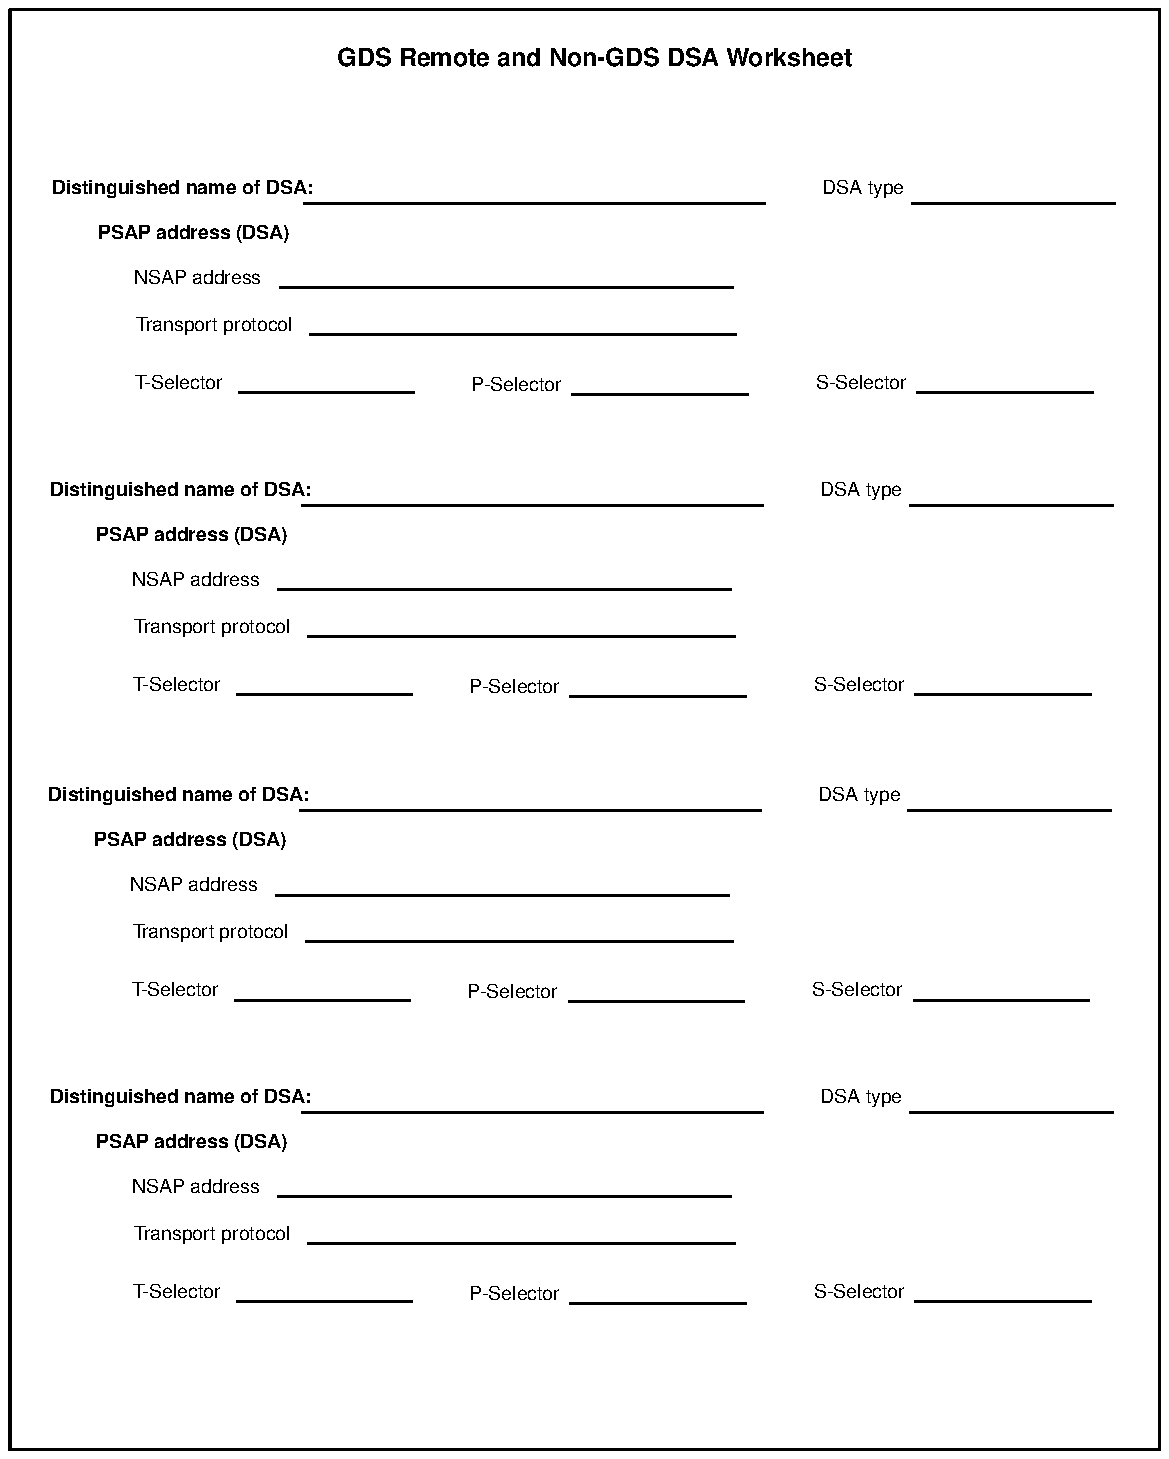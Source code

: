 ...\" @OSF_COPYRIGHT@
...\" COPYRIGHT NOTICE
...\" Copyright (c) 1990, 1991, 1992, 1993 Open Software Foundation, Inc.
...\" ALL RIGHTS RESERVED (DCE).  See the file named COPYRIGHT.DCE in the
...\" src directory for the full copyright text.
...\" 
...\" HISTORY
...\" $Log: fig14.remotedsaE.pic,v $
...\" Revision 1.1.2.1  1994/08/04  21:02:09  hal
...\" 	Create DCE GDS Admin Gd & Ref from GDS parts of Adm Gd & Cmd Ref; fix log
...\" 	[1994/08/04  20:37:32  hal]
...\"
...\" Revision 1.1.2.3  1993/01/28  19:09:02  dbelch
...\" 	Embedding copyright notice
...\" 	[1993/01/28  18:37:22  dbelch]
...\" 
...\" Revision 1.1.2.2  1992/12/08  20:36:07  rnollman
...\" 	new illustration
...\" 	[1992/12/08  20:35:43  rnollman]
...\" 
...\" $EndLog$
.PS
scale = 106.667
.ps 20
line   from 122, 564 \
	to 215, 564 
line   from 300, 563 \
	to 393, 563 
line   from 484, 564 \
	to 577, 564 
.ps 10
"\fH\s7P-Selector\s0\fP"  at 270, 568
"\fH\s7T-Selector\s0\fP"  at 90, 569
"\fH\s7NSAP address\s0\fP"  at 100, 625
"\fH\s7S-Selector\s0\fP"  at 454, 569
.ps 20
line   from 160, 595 \
	to 387, 595 
line   from 144, 620 \
	to 385, 620 
.ps 10
"\fH\s7Transport protocol\s0\fP"  at 109, 600
"\f(HB\s7PSAP address (DSA)\s0\fP"  at 98, 649
"\f(HB\s7Distinguished name of DSA:\s0\fP"  at 92, 673
.ps 20
line   from 481, 665 \
	to 589, 665 
.ps 10
"\fH\s7DSA type\s0\fP"  at 455, 673
.ps 20
line   from 157, 665 \
	to 402, 665 
line   from 121, 403 \
	to 214, 403 
line   from 299, 402 \
	to 392, 402 
line   from 483, 403 \
	to 576, 403 
.ps 10
"\fH\s7P-Selector\s0\fP"  at 269, 407
"\fH\s7T-Selector\s0\fP"  at 89, 408
"\fH\s7NSAP address\s0\fP"  at 99, 464
"\fH\s7S-Selector\s0\fP"  at 453, 408
.ps 20
line   from 159, 434 \
	to 386, 434 
line   from 143, 459 \
	to 384, 459 
.ps 10
"\fH\s7Transport protocol\s0\fP"  at 108, 439
"\f(HB\s7PSAP address (DSA)\s0\fP"  at 97, 488
"\f(HB\s7Distinguished name of DSA:\s0\fP"  at 91, 512
.ps 20
line   from 480, 504 \
	to 588, 504 
.ps 10
"\fH\s7DSA type\s0\fP"  at 454, 512
.ps 20
line   from 156, 504 \
	to 401, 504 
line   from 120, 240 \
	to 213, 240 
line   from 298, 239 \
	to 391, 239 
line   from 482, 240 \
	to 575, 240 
.ps 10
"\fH\s7P-Selector\s0\fP"  at 268, 244
"\fH\s7T-Selector\s0\fP"  at 88, 245
"\fH\s7NSAP address\s0\fP"  at 98, 301
"\fH\s7S-Selector\s0\fP"  at 452, 245
.ps 20
line   from 158, 271 \
	to 385, 271 
line   from 142, 296 \
	to 383, 296 
.ps 10
"\fH\s7Transport protocol\s0\fP"  at 107, 276
"\f(HB\s7PSAP address (DSA)\s0\fP"  at 96, 325
"\f(HB\s7Distinguished name of DSA:\s0\fP"  at 90, 349
.ps 20
line   from 479, 341 \
	to 587, 341 
.ps 10
"\fH\s7DSA type\s0\fP"  at 453, 349
.ps 20
line   from 155, 341 \
	to 400, 341 
line   from 156, 180 \
	to 401, 180 
.ps 10
"\fH\s7DSA type\s0\fP"  at 454, 188
.ps 20
line   from 480, 180 \
	to 588, 180 
.ps 10
"\f(HB\s7Distinguished name of DSA:\s0\fP"  at 91, 188
"\f(HB\s7PSAP address (DSA)\s0\fP"  at 97, 164
"\fH\s7Transport protocol\s0\fP"  at 108, 115
.ps 20
line   from 143, 135 \
	to 384, 135 
line   from 159, 110 \
	to 386, 110 
.ps 10
"\fH\s7S-Selector\s0\fP"  at 453, 84
"\fH\s7NSAP address\s0\fP"  at 99, 140
"\fH\s7T-Selector\s0\fP"  at 89, 84
"\fH\s7P-Selector\s0\fP"  at 269, 83
.ps 20
line   from 483, 79 \
	to 576, 79 
line   from 299, 78 \
	to 392, 78 
line   from 121, 79 \
	to 214, 79 
.ps 10
"\f(HB\s9GDS Remote and Non-GDS DSA Worksheet\s0\fP"  at 312, 741
.ps 20
box  wid 613 ht 768 at 306.5, 384
.PE
